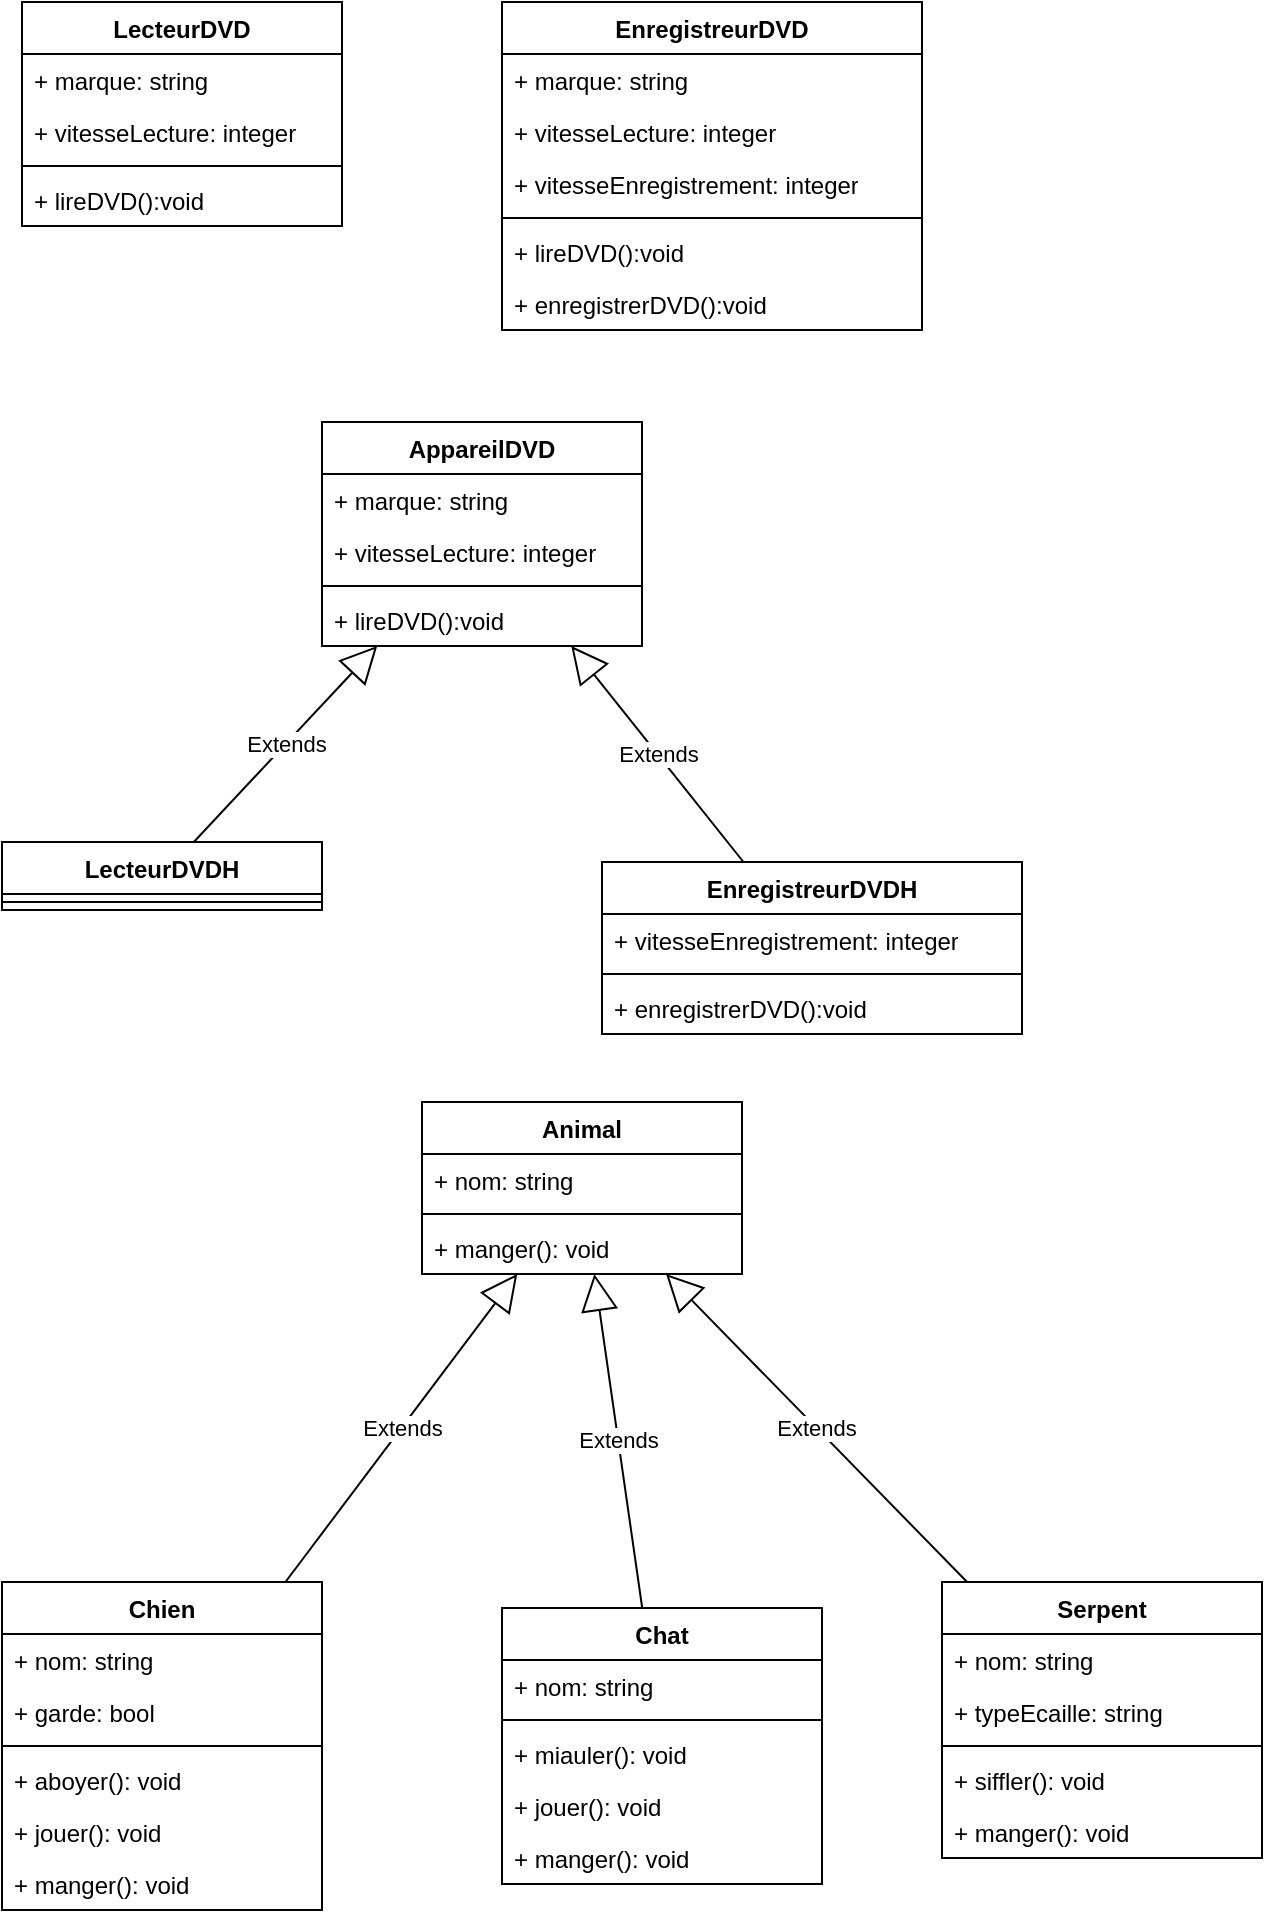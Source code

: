 <mxfile version="21.6.8" type="device">
  <diagram name="Page-1" id="pWrHe5AolaJrUVZsAG_Y">
    <mxGraphModel dx="714" dy="423" grid="1" gridSize="10" guides="1" tooltips="1" connect="1" arrows="1" fold="1" page="1" pageScale="1" pageWidth="850" pageHeight="1100" math="0" shadow="0">
      <root>
        <mxCell id="0" />
        <mxCell id="1" parent="0" />
        <mxCell id="NcqapopG9MdmplFO180e-1" value="LecteurDVD" style="swimlane;fontStyle=1;align=center;verticalAlign=top;childLayout=stackLayout;horizontal=1;startSize=26;horizontalStack=0;resizeParent=1;resizeParentMax=0;resizeLast=0;collapsible=1;marginBottom=0;whiteSpace=wrap;html=1;" vertex="1" parent="1">
          <mxGeometry x="200" y="200" width="160" height="112" as="geometry" />
        </mxCell>
        <mxCell id="NcqapopG9MdmplFO180e-2" value="+ marque: string" style="text;strokeColor=none;fillColor=none;align=left;verticalAlign=top;spacingLeft=4;spacingRight=4;overflow=hidden;rotatable=0;points=[[0,0.5],[1,0.5]];portConstraint=eastwest;whiteSpace=wrap;html=1;" vertex="1" parent="NcqapopG9MdmplFO180e-1">
          <mxGeometry y="26" width="160" height="26" as="geometry" />
        </mxCell>
        <mxCell id="NcqapopG9MdmplFO180e-5" value="+ vitesseLecture: integer" style="text;strokeColor=none;fillColor=none;align=left;verticalAlign=top;spacingLeft=4;spacingRight=4;overflow=hidden;rotatable=0;points=[[0,0.5],[1,0.5]];portConstraint=eastwest;whiteSpace=wrap;html=1;" vertex="1" parent="NcqapopG9MdmplFO180e-1">
          <mxGeometry y="52" width="160" height="26" as="geometry" />
        </mxCell>
        <mxCell id="NcqapopG9MdmplFO180e-3" value="" style="line;strokeWidth=1;fillColor=none;align=left;verticalAlign=middle;spacingTop=-1;spacingLeft=3;spacingRight=3;rotatable=0;labelPosition=right;points=[];portConstraint=eastwest;strokeColor=inherit;" vertex="1" parent="NcqapopG9MdmplFO180e-1">
          <mxGeometry y="78" width="160" height="8" as="geometry" />
        </mxCell>
        <mxCell id="NcqapopG9MdmplFO180e-4" value="+ lireDVD():void" style="text;strokeColor=none;fillColor=none;align=left;verticalAlign=top;spacingLeft=4;spacingRight=4;overflow=hidden;rotatable=0;points=[[0,0.5],[1,0.5]];portConstraint=eastwest;whiteSpace=wrap;html=1;" vertex="1" parent="NcqapopG9MdmplFO180e-1">
          <mxGeometry y="86" width="160" height="26" as="geometry" />
        </mxCell>
        <mxCell id="NcqapopG9MdmplFO180e-6" value="EnregistreurDVD" style="swimlane;fontStyle=1;align=center;verticalAlign=top;childLayout=stackLayout;horizontal=1;startSize=26;horizontalStack=0;resizeParent=1;resizeParentMax=0;resizeLast=0;collapsible=1;marginBottom=0;whiteSpace=wrap;html=1;" vertex="1" parent="1">
          <mxGeometry x="440" y="200" width="210" height="164" as="geometry" />
        </mxCell>
        <mxCell id="NcqapopG9MdmplFO180e-7" value="+ marque: string" style="text;strokeColor=none;fillColor=none;align=left;verticalAlign=top;spacingLeft=4;spacingRight=4;overflow=hidden;rotatable=0;points=[[0,0.5],[1,0.5]];portConstraint=eastwest;whiteSpace=wrap;html=1;" vertex="1" parent="NcqapopG9MdmplFO180e-6">
          <mxGeometry y="26" width="210" height="26" as="geometry" />
        </mxCell>
        <mxCell id="NcqapopG9MdmplFO180e-8" value="+ vitesseLecture: integer" style="text;strokeColor=none;fillColor=none;align=left;verticalAlign=top;spacingLeft=4;spacingRight=4;overflow=hidden;rotatable=0;points=[[0,0.5],[1,0.5]];portConstraint=eastwest;whiteSpace=wrap;html=1;" vertex="1" parent="NcqapopG9MdmplFO180e-6">
          <mxGeometry y="52" width="210" height="26" as="geometry" />
        </mxCell>
        <mxCell id="NcqapopG9MdmplFO180e-11" value="+ vitesseEnregistrement: integer" style="text;strokeColor=none;fillColor=none;align=left;verticalAlign=top;spacingLeft=4;spacingRight=4;overflow=hidden;rotatable=0;points=[[0,0.5],[1,0.5]];portConstraint=eastwest;whiteSpace=wrap;html=1;" vertex="1" parent="NcqapopG9MdmplFO180e-6">
          <mxGeometry y="78" width="210" height="26" as="geometry" />
        </mxCell>
        <mxCell id="NcqapopG9MdmplFO180e-9" value="" style="line;strokeWidth=1;fillColor=none;align=left;verticalAlign=middle;spacingTop=-1;spacingLeft=3;spacingRight=3;rotatable=0;labelPosition=right;points=[];portConstraint=eastwest;strokeColor=inherit;" vertex="1" parent="NcqapopG9MdmplFO180e-6">
          <mxGeometry y="104" width="210" height="8" as="geometry" />
        </mxCell>
        <mxCell id="NcqapopG9MdmplFO180e-10" value="+ lireDVD():void" style="text;strokeColor=none;fillColor=none;align=left;verticalAlign=top;spacingLeft=4;spacingRight=4;overflow=hidden;rotatable=0;points=[[0,0.5],[1,0.5]];portConstraint=eastwest;whiteSpace=wrap;html=1;" vertex="1" parent="NcqapopG9MdmplFO180e-6">
          <mxGeometry y="112" width="210" height="26" as="geometry" />
        </mxCell>
        <mxCell id="NcqapopG9MdmplFO180e-12" value="+ enregistrerDVD():void" style="text;strokeColor=none;fillColor=none;align=left;verticalAlign=top;spacingLeft=4;spacingRight=4;overflow=hidden;rotatable=0;points=[[0,0.5],[1,0.5]];portConstraint=eastwest;whiteSpace=wrap;html=1;" vertex="1" parent="NcqapopG9MdmplFO180e-6">
          <mxGeometry y="138" width="210" height="26" as="geometry" />
        </mxCell>
        <mxCell id="NcqapopG9MdmplFO180e-13" value="LecteurDVDH" style="swimlane;fontStyle=1;align=center;verticalAlign=top;childLayout=stackLayout;horizontal=1;startSize=26;horizontalStack=0;resizeParent=1;resizeParentMax=0;resizeLast=0;collapsible=1;marginBottom=0;whiteSpace=wrap;html=1;" vertex="1" parent="1">
          <mxGeometry x="190" y="620" width="160" height="34" as="geometry" />
        </mxCell>
        <mxCell id="NcqapopG9MdmplFO180e-16" value="" style="line;strokeWidth=1;fillColor=none;align=left;verticalAlign=middle;spacingTop=-1;spacingLeft=3;spacingRight=3;rotatable=0;labelPosition=right;points=[];portConstraint=eastwest;strokeColor=inherit;" vertex="1" parent="NcqapopG9MdmplFO180e-13">
          <mxGeometry y="26" width="160" height="8" as="geometry" />
        </mxCell>
        <mxCell id="NcqapopG9MdmplFO180e-18" value="EnregistreurDVDH" style="swimlane;fontStyle=1;align=center;verticalAlign=top;childLayout=stackLayout;horizontal=1;startSize=26;horizontalStack=0;resizeParent=1;resizeParentMax=0;resizeLast=0;collapsible=1;marginBottom=0;whiteSpace=wrap;html=1;" vertex="1" parent="1">
          <mxGeometry x="490" y="630" width="210" height="86" as="geometry" />
        </mxCell>
        <mxCell id="NcqapopG9MdmplFO180e-21" value="+ vitesseEnregistrement: integer" style="text;strokeColor=none;fillColor=none;align=left;verticalAlign=top;spacingLeft=4;spacingRight=4;overflow=hidden;rotatable=0;points=[[0,0.5],[1,0.5]];portConstraint=eastwest;whiteSpace=wrap;html=1;" vertex="1" parent="NcqapopG9MdmplFO180e-18">
          <mxGeometry y="26" width="210" height="26" as="geometry" />
        </mxCell>
        <mxCell id="NcqapopG9MdmplFO180e-22" value="" style="line;strokeWidth=1;fillColor=none;align=left;verticalAlign=middle;spacingTop=-1;spacingLeft=3;spacingRight=3;rotatable=0;labelPosition=right;points=[];portConstraint=eastwest;strokeColor=inherit;" vertex="1" parent="NcqapopG9MdmplFO180e-18">
          <mxGeometry y="52" width="210" height="8" as="geometry" />
        </mxCell>
        <mxCell id="NcqapopG9MdmplFO180e-24" value="+ enregistrerDVD():void" style="text;strokeColor=none;fillColor=none;align=left;verticalAlign=top;spacingLeft=4;spacingRight=4;overflow=hidden;rotatable=0;points=[[0,0.5],[1,0.5]];portConstraint=eastwest;whiteSpace=wrap;html=1;" vertex="1" parent="NcqapopG9MdmplFO180e-18">
          <mxGeometry y="60" width="210" height="26" as="geometry" />
        </mxCell>
        <mxCell id="NcqapopG9MdmplFO180e-25" value="AppareilDVD" style="swimlane;fontStyle=1;align=center;verticalAlign=top;childLayout=stackLayout;horizontal=1;startSize=26;horizontalStack=0;resizeParent=1;resizeParentMax=0;resizeLast=0;collapsible=1;marginBottom=0;whiteSpace=wrap;html=1;" vertex="1" parent="1">
          <mxGeometry x="350" y="410" width="160" height="112" as="geometry" />
        </mxCell>
        <mxCell id="NcqapopG9MdmplFO180e-26" value="+ marque: string" style="text;strokeColor=none;fillColor=none;align=left;verticalAlign=top;spacingLeft=4;spacingRight=4;overflow=hidden;rotatable=0;points=[[0,0.5],[1,0.5]];portConstraint=eastwest;whiteSpace=wrap;html=1;" vertex="1" parent="NcqapopG9MdmplFO180e-25">
          <mxGeometry y="26" width="160" height="26" as="geometry" />
        </mxCell>
        <mxCell id="NcqapopG9MdmplFO180e-27" value="+ vitesseLecture: integer" style="text;strokeColor=none;fillColor=none;align=left;verticalAlign=top;spacingLeft=4;spacingRight=4;overflow=hidden;rotatable=0;points=[[0,0.5],[1,0.5]];portConstraint=eastwest;whiteSpace=wrap;html=1;" vertex="1" parent="NcqapopG9MdmplFO180e-25">
          <mxGeometry y="52" width="160" height="26" as="geometry" />
        </mxCell>
        <mxCell id="NcqapopG9MdmplFO180e-28" value="" style="line;strokeWidth=1;fillColor=none;align=left;verticalAlign=middle;spacingTop=-1;spacingLeft=3;spacingRight=3;rotatable=0;labelPosition=right;points=[];portConstraint=eastwest;strokeColor=inherit;" vertex="1" parent="NcqapopG9MdmplFO180e-25">
          <mxGeometry y="78" width="160" height="8" as="geometry" />
        </mxCell>
        <mxCell id="NcqapopG9MdmplFO180e-29" value="+ lireDVD():void" style="text;strokeColor=none;fillColor=none;align=left;verticalAlign=top;spacingLeft=4;spacingRight=4;overflow=hidden;rotatable=0;points=[[0,0.5],[1,0.5]];portConstraint=eastwest;whiteSpace=wrap;html=1;" vertex="1" parent="NcqapopG9MdmplFO180e-25">
          <mxGeometry y="86" width="160" height="26" as="geometry" />
        </mxCell>
        <mxCell id="NcqapopG9MdmplFO180e-30" value="Extends" style="endArrow=block;endSize=16;endFill=0;html=1;rounded=0;" edge="1" parent="1" source="NcqapopG9MdmplFO180e-13" target="NcqapopG9MdmplFO180e-25">
          <mxGeometry width="160" relative="1" as="geometry">
            <mxPoint x="400" y="580" as="sourcePoint" />
            <mxPoint x="560" y="580" as="targetPoint" />
          </mxGeometry>
        </mxCell>
        <mxCell id="NcqapopG9MdmplFO180e-31" value="Extends" style="endArrow=block;endSize=16;endFill=0;html=1;rounded=0;" edge="1" parent="1" source="NcqapopG9MdmplFO180e-18" target="NcqapopG9MdmplFO180e-25">
          <mxGeometry width="160" relative="1" as="geometry">
            <mxPoint x="296" y="630" as="sourcePoint" />
            <mxPoint x="388" y="532" as="targetPoint" />
          </mxGeometry>
        </mxCell>
        <mxCell id="NcqapopG9MdmplFO180e-32" value="Chien" style="swimlane;fontStyle=1;align=center;verticalAlign=top;childLayout=stackLayout;horizontal=1;startSize=26;horizontalStack=0;resizeParent=1;resizeParentMax=0;resizeLast=0;collapsible=1;marginBottom=0;whiteSpace=wrap;html=1;" vertex="1" parent="1">
          <mxGeometry x="190" y="990" width="160" height="164" as="geometry" />
        </mxCell>
        <mxCell id="NcqapopG9MdmplFO180e-59" value="+ nom: string" style="text;strokeColor=none;fillColor=none;align=left;verticalAlign=top;spacingLeft=4;spacingRight=4;overflow=hidden;rotatable=0;points=[[0,0.5],[1,0.5]];portConstraint=eastwest;whiteSpace=wrap;html=1;" vertex="1" parent="NcqapopG9MdmplFO180e-32">
          <mxGeometry y="26" width="160" height="26" as="geometry" />
        </mxCell>
        <mxCell id="NcqapopG9MdmplFO180e-33" value="+ garde: bool" style="text;strokeColor=none;fillColor=none;align=left;verticalAlign=top;spacingLeft=4;spacingRight=4;overflow=hidden;rotatable=0;points=[[0,0.5],[1,0.5]];portConstraint=eastwest;whiteSpace=wrap;html=1;" vertex="1" parent="NcqapopG9MdmplFO180e-32">
          <mxGeometry y="52" width="160" height="26" as="geometry" />
        </mxCell>
        <mxCell id="NcqapopG9MdmplFO180e-34" value="" style="line;strokeWidth=1;fillColor=none;align=left;verticalAlign=middle;spacingTop=-1;spacingLeft=3;spacingRight=3;rotatable=0;labelPosition=right;points=[];portConstraint=eastwest;strokeColor=inherit;" vertex="1" parent="NcqapopG9MdmplFO180e-32">
          <mxGeometry y="78" width="160" height="8" as="geometry" />
        </mxCell>
        <mxCell id="NcqapopG9MdmplFO180e-35" value="+ aboyer(): void" style="text;strokeColor=none;fillColor=none;align=left;verticalAlign=top;spacingLeft=4;spacingRight=4;overflow=hidden;rotatable=0;points=[[0,0.5],[1,0.5]];portConstraint=eastwest;whiteSpace=wrap;html=1;" vertex="1" parent="NcqapopG9MdmplFO180e-32">
          <mxGeometry y="86" width="160" height="26" as="geometry" />
        </mxCell>
        <mxCell id="NcqapopG9MdmplFO180e-36" value="+ jouer(): void" style="text;strokeColor=none;fillColor=none;align=left;verticalAlign=top;spacingLeft=4;spacingRight=4;overflow=hidden;rotatable=0;points=[[0,0.5],[1,0.5]];portConstraint=eastwest;whiteSpace=wrap;html=1;" vertex="1" parent="NcqapopG9MdmplFO180e-32">
          <mxGeometry y="112" width="160" height="26" as="geometry" />
        </mxCell>
        <mxCell id="NcqapopG9MdmplFO180e-37" value="+ manger(): void" style="text;strokeColor=none;fillColor=none;align=left;verticalAlign=top;spacingLeft=4;spacingRight=4;overflow=hidden;rotatable=0;points=[[0,0.5],[1,0.5]];portConstraint=eastwest;whiteSpace=wrap;html=1;" vertex="1" parent="NcqapopG9MdmplFO180e-32">
          <mxGeometry y="138" width="160" height="26" as="geometry" />
        </mxCell>
        <mxCell id="NcqapopG9MdmplFO180e-38" value="Chat" style="swimlane;fontStyle=1;align=center;verticalAlign=top;childLayout=stackLayout;horizontal=1;startSize=26;horizontalStack=0;resizeParent=1;resizeParentMax=0;resizeLast=0;collapsible=1;marginBottom=0;whiteSpace=wrap;html=1;" vertex="1" parent="1">
          <mxGeometry x="440" y="1003" width="160" height="138" as="geometry" />
        </mxCell>
        <mxCell id="NcqapopG9MdmplFO180e-39" value="+ nom: string" style="text;strokeColor=none;fillColor=none;align=left;verticalAlign=top;spacingLeft=4;spacingRight=4;overflow=hidden;rotatable=0;points=[[0,0.5],[1,0.5]];portConstraint=eastwest;whiteSpace=wrap;html=1;" vertex="1" parent="NcqapopG9MdmplFO180e-38">
          <mxGeometry y="26" width="160" height="26" as="geometry" />
        </mxCell>
        <mxCell id="NcqapopG9MdmplFO180e-40" value="" style="line;strokeWidth=1;fillColor=none;align=left;verticalAlign=middle;spacingTop=-1;spacingLeft=3;spacingRight=3;rotatable=0;labelPosition=right;points=[];portConstraint=eastwest;strokeColor=inherit;" vertex="1" parent="NcqapopG9MdmplFO180e-38">
          <mxGeometry y="52" width="160" height="8" as="geometry" />
        </mxCell>
        <mxCell id="NcqapopG9MdmplFO180e-41" value="+ miauler(): void" style="text;strokeColor=none;fillColor=none;align=left;verticalAlign=top;spacingLeft=4;spacingRight=4;overflow=hidden;rotatable=0;points=[[0,0.5],[1,0.5]];portConstraint=eastwest;whiteSpace=wrap;html=1;" vertex="1" parent="NcqapopG9MdmplFO180e-38">
          <mxGeometry y="60" width="160" height="26" as="geometry" />
        </mxCell>
        <mxCell id="NcqapopG9MdmplFO180e-42" value="+ jouer(): void" style="text;strokeColor=none;fillColor=none;align=left;verticalAlign=top;spacingLeft=4;spacingRight=4;overflow=hidden;rotatable=0;points=[[0,0.5],[1,0.5]];portConstraint=eastwest;whiteSpace=wrap;html=1;" vertex="1" parent="NcqapopG9MdmplFO180e-38">
          <mxGeometry y="86" width="160" height="26" as="geometry" />
        </mxCell>
        <mxCell id="NcqapopG9MdmplFO180e-43" value="+ manger(): void" style="text;strokeColor=none;fillColor=none;align=left;verticalAlign=top;spacingLeft=4;spacingRight=4;overflow=hidden;rotatable=0;points=[[0,0.5],[1,0.5]];portConstraint=eastwest;whiteSpace=wrap;html=1;" vertex="1" parent="NcqapopG9MdmplFO180e-38">
          <mxGeometry y="112" width="160" height="26" as="geometry" />
        </mxCell>
        <mxCell id="NcqapopG9MdmplFO180e-44" value="Serpent" style="swimlane;fontStyle=1;align=center;verticalAlign=top;childLayout=stackLayout;horizontal=1;startSize=26;horizontalStack=0;resizeParent=1;resizeParentMax=0;resizeLast=0;collapsible=1;marginBottom=0;whiteSpace=wrap;html=1;" vertex="1" parent="1">
          <mxGeometry x="660" y="990" width="160" height="138" as="geometry" />
        </mxCell>
        <mxCell id="NcqapopG9MdmplFO180e-45" value="+ nom: string" style="text;strokeColor=none;fillColor=none;align=left;verticalAlign=top;spacingLeft=4;spacingRight=4;overflow=hidden;rotatable=0;points=[[0,0.5],[1,0.5]];portConstraint=eastwest;whiteSpace=wrap;html=1;" vertex="1" parent="NcqapopG9MdmplFO180e-44">
          <mxGeometry y="26" width="160" height="26" as="geometry" />
        </mxCell>
        <mxCell id="NcqapopG9MdmplFO180e-56" value="+ typeEcaille: string" style="text;strokeColor=none;fillColor=none;align=left;verticalAlign=top;spacingLeft=4;spacingRight=4;overflow=hidden;rotatable=0;points=[[0,0.5],[1,0.5]];portConstraint=eastwest;whiteSpace=wrap;html=1;" vertex="1" parent="NcqapopG9MdmplFO180e-44">
          <mxGeometry y="52" width="160" height="26" as="geometry" />
        </mxCell>
        <mxCell id="NcqapopG9MdmplFO180e-46" value="" style="line;strokeWidth=1;fillColor=none;align=left;verticalAlign=middle;spacingTop=-1;spacingLeft=3;spacingRight=3;rotatable=0;labelPosition=right;points=[];portConstraint=eastwest;strokeColor=inherit;" vertex="1" parent="NcqapopG9MdmplFO180e-44">
          <mxGeometry y="78" width="160" height="8" as="geometry" />
        </mxCell>
        <mxCell id="NcqapopG9MdmplFO180e-47" value="+ siffler(): void" style="text;strokeColor=none;fillColor=none;align=left;verticalAlign=top;spacingLeft=4;spacingRight=4;overflow=hidden;rotatable=0;points=[[0,0.5],[1,0.5]];portConstraint=eastwest;whiteSpace=wrap;html=1;" vertex="1" parent="NcqapopG9MdmplFO180e-44">
          <mxGeometry y="86" width="160" height="26" as="geometry" />
        </mxCell>
        <mxCell id="NcqapopG9MdmplFO180e-49" value="+ manger(): void" style="text;strokeColor=none;fillColor=none;align=left;verticalAlign=top;spacingLeft=4;spacingRight=4;overflow=hidden;rotatable=0;points=[[0,0.5],[1,0.5]];portConstraint=eastwest;whiteSpace=wrap;html=1;" vertex="1" parent="NcqapopG9MdmplFO180e-44">
          <mxGeometry y="112" width="160" height="26" as="geometry" />
        </mxCell>
        <mxCell id="NcqapopG9MdmplFO180e-50" value="Animal" style="swimlane;fontStyle=1;align=center;verticalAlign=top;childLayout=stackLayout;horizontal=1;startSize=26;horizontalStack=0;resizeParent=1;resizeParentMax=0;resizeLast=0;collapsible=1;marginBottom=0;whiteSpace=wrap;html=1;" vertex="1" parent="1">
          <mxGeometry x="400" y="750" width="160" height="86" as="geometry" />
        </mxCell>
        <mxCell id="NcqapopG9MdmplFO180e-51" value="+ nom: string" style="text;strokeColor=none;fillColor=none;align=left;verticalAlign=top;spacingLeft=4;spacingRight=4;overflow=hidden;rotatable=0;points=[[0,0.5],[1,0.5]];portConstraint=eastwest;whiteSpace=wrap;html=1;" vertex="1" parent="NcqapopG9MdmplFO180e-50">
          <mxGeometry y="26" width="160" height="26" as="geometry" />
        </mxCell>
        <mxCell id="NcqapopG9MdmplFO180e-52" value="" style="line;strokeWidth=1;fillColor=none;align=left;verticalAlign=middle;spacingTop=-1;spacingLeft=3;spacingRight=3;rotatable=0;labelPosition=right;points=[];portConstraint=eastwest;strokeColor=inherit;" vertex="1" parent="NcqapopG9MdmplFO180e-50">
          <mxGeometry y="52" width="160" height="8" as="geometry" />
        </mxCell>
        <mxCell id="NcqapopG9MdmplFO180e-55" value="+ manger(): void" style="text;strokeColor=none;fillColor=none;align=left;verticalAlign=top;spacingLeft=4;spacingRight=4;overflow=hidden;rotatable=0;points=[[0,0.5],[1,0.5]];portConstraint=eastwest;whiteSpace=wrap;html=1;" vertex="1" parent="NcqapopG9MdmplFO180e-50">
          <mxGeometry y="60" width="160" height="26" as="geometry" />
        </mxCell>
        <mxCell id="NcqapopG9MdmplFO180e-60" value="Extends" style="endArrow=block;endSize=16;endFill=0;html=1;rounded=0;" edge="1" parent="1" source="NcqapopG9MdmplFO180e-32" target="NcqapopG9MdmplFO180e-50">
          <mxGeometry width="160" relative="1" as="geometry">
            <mxPoint x="400" y="1040" as="sourcePoint" />
            <mxPoint x="560" y="1040" as="targetPoint" />
          </mxGeometry>
        </mxCell>
        <mxCell id="NcqapopG9MdmplFO180e-61" value="Extends" style="endArrow=block;endSize=16;endFill=0;html=1;rounded=0;" edge="1" parent="1" source="NcqapopG9MdmplFO180e-38" target="NcqapopG9MdmplFO180e-50">
          <mxGeometry width="160" relative="1" as="geometry">
            <mxPoint x="342" y="1000" as="sourcePoint" />
            <mxPoint x="458" y="846" as="targetPoint" />
          </mxGeometry>
        </mxCell>
        <mxCell id="NcqapopG9MdmplFO180e-62" value="Extends" style="endArrow=block;endSize=16;endFill=0;html=1;rounded=0;" edge="1" parent="1" source="NcqapopG9MdmplFO180e-44" target="NcqapopG9MdmplFO180e-50">
          <mxGeometry width="160" relative="1" as="geometry">
            <mxPoint x="520" y="1013" as="sourcePoint" />
            <mxPoint x="496" y="846" as="targetPoint" />
          </mxGeometry>
        </mxCell>
      </root>
    </mxGraphModel>
  </diagram>
</mxfile>
